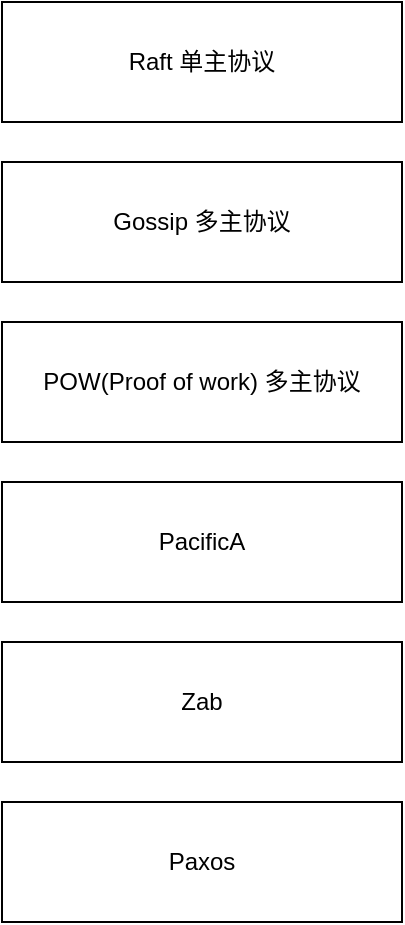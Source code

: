 <mxfile version="13.3.9" type="device" pages="8"><diagram id="0vgaTIFhdOTCu9orWpAL" name="Main"><mxGraphModel dx="946" dy="680" grid="1" gridSize="10" guides="1" tooltips="1" connect="1" arrows="1" fold="1" page="1" pageScale="1" pageWidth="1920" pageHeight="1200" math="0" shadow="0"><root><mxCell id="GtXjjQozjo1WO_rUFXe_-0"/><mxCell id="GtXjjQozjo1WO_rUFXe_-1" parent="GtXjjQozjo1WO_rUFXe_-0"/><mxCell id="4_1GRWw6-28k-W8xeUyv-0" value="Raft 单主协议" style="rounded=0;whiteSpace=wrap;html=1;" parent="GtXjjQozjo1WO_rUFXe_-1" vertex="1"><mxGeometry x="40" y="40" width="200" height="60" as="geometry"/></mxCell><mxCell id="4_1GRWw6-28k-W8xeUyv-1" value="Gossip 多主协议" style="rounded=0;whiteSpace=wrap;html=1;" parent="GtXjjQozjo1WO_rUFXe_-1" vertex="1"><mxGeometry x="40" y="120" width="200" height="60" as="geometry"/></mxCell><mxCell id="4_1GRWw6-28k-W8xeUyv-2" value="POW(Proof of work) 多主协议" style="rounded=0;whiteSpace=wrap;html=1;" parent="GtXjjQozjo1WO_rUFXe_-1" vertex="1"><mxGeometry x="40" y="200" width="200" height="60" as="geometry"/></mxCell><mxCell id="qfnNpR_p96fATtk3DdbX-0" value="PacificA" style="rounded=0;whiteSpace=wrap;html=1;" parent="GtXjjQozjo1WO_rUFXe_-1" vertex="1"><mxGeometry x="40" y="280" width="200" height="60" as="geometry"/></mxCell><mxCell id="qfnNpR_p96fATtk3DdbX-1" value="Zab" style="rounded=0;whiteSpace=wrap;html=1;" parent="GtXjjQozjo1WO_rUFXe_-1" vertex="1"><mxGeometry x="40" y="360" width="200" height="60" as="geometry"/></mxCell><mxCell id="qfnNpR_p96fATtk3DdbX-2" value="Paxos" style="rounded=0;whiteSpace=wrap;html=1;" parent="GtXjjQozjo1WO_rUFXe_-1" vertex="1"><mxGeometry x="40" y="440" width="200" height="60" as="geometry"/></mxCell></root></mxGraphModel></diagram><diagram id="TkQ1LGUDxg9vrdKpnORY" name="etcd-Raft"><mxGraphModel dx="788" dy="1220" grid="1" gridSize="10" guides="1" tooltips="1" connect="1" arrows="1" fold="1" page="1" pageScale="1" pageWidth="1920" pageHeight="1200" math="0" shadow="0"><root><mxCell id="0"/><mxCell id="1" parent="0"/><mxCell id="gB7iuApFyW72kLkSnY4T-1" value="&lt;h1&gt;&lt;p style=&quot;margin: 1.4em 0px ; color: rgb(18 , 18 , 18) ; font-family: , , &amp;#34;helvetica neue&amp;#34; , &amp;#34;pingfang sc&amp;#34; , &amp;#34;microsoft yahei&amp;#34; , &amp;#34;source han sans sc&amp;#34; , &amp;#34;noto sans cjk sc&amp;#34; , &amp;#34;wenquanyi micro hei&amp;#34; , sans-serif ; font-size: medium ; font-weight: 400 ; background-color: rgb(255 , 255 , 255)&quot;&gt;&lt;span style=&quot;font-weight: 600&quot;&gt;Raft协议-单主协议&lt;/span&gt;&lt;/p&gt;&lt;p style=&quot;margin: 1.4em 0px ; color: rgb(18 , 18 , 18) ; font-family: , , &amp;#34;helvetica neue&amp;#34; , &amp;#34;pingfang sc&amp;#34; , &amp;#34;microsoft yahei&amp;#34; , &amp;#34;source han sans sc&amp;#34; , &amp;#34;noto sans cjk sc&amp;#34; , &amp;#34;wenquanyi micro hei&amp;#34; , sans-serif ; font-size: medium ; font-weight: 400 ; background-color: rgb(255 , 255 , 255)&quot;&gt;Raft协议是斯坦福的Diego Ongaro、John Ousterhout两人于2013年提出，作者表示流行的Paxos算法难以理解，且其过于理论化致使直接应用于工程实现时出现很多困难，因此作者希望提出一个能被大众比较容易地理解接受，且易于工程实现的协议。Raft由此应运而生。不得不说，Raft作为一种易于理解，且工程上能够快速实现一个较完整的原型的算法，受到业界的广泛追捧。大量基于Raft的一致性框架层出不穷。&lt;/p&gt;&lt;/h1&gt;" style="text;html=1;spacing=5;spacingTop=-20;whiteSpace=wrap;overflow=hidden;rounded=0;fillColor=#ffffff;strokeColor=#000000;" parent="1" vertex="1"><mxGeometry x="10" y="10" width="710" height="310" as="geometry"/></mxCell></root></mxGraphModel></diagram><diagram id="HnMYBcRkE_c6YvMw0lPL" name="Gossip-Cassandra"><mxGraphModel dx="788" dy="1220" grid="1" gridSize="10" guides="1" tooltips="1" connect="1" arrows="1" fold="1" page="1" pageScale="1" pageWidth="1920" pageHeight="1200" math="0" shadow="0"><root><mxCell id="ENPx2p4DCQUfQIFFm0UV-0"/><mxCell id="ENPx2p4DCQUfQIFFm0UV-1" parent="ENPx2p4DCQUfQIFFm0UV-0"/><mxCell id="PvOSGyRFLC4-BC3cI5kx-0" value="&lt;h1&gt;&lt;span style=&quot;color: rgb(18 , 18 , 18) ; font-family: , , &amp;#34;helvetica neue&amp;#34; , &amp;#34;pingfang sc&amp;#34; , &amp;#34;microsoft yahei&amp;#34; , &amp;#34;source han sans sc&amp;#34; , &amp;#34;noto sans cjk sc&amp;#34; , &amp;#34;wenquanyi micro hei&amp;#34; , sans-serif ; font-size: medium ; background-color: rgb(255 , 255 , 255)&quot;&gt;Gossip算法-多主协议&lt;/span&gt;&lt;br&gt;&lt;/h1&gt;&lt;p style=&quot;margin: 1.4em 0px ; color: rgb(18 , 18 , 18) ; font-family: , , &amp;#34;helvetica neue&amp;#34; , &amp;#34;pingfang sc&amp;#34; , &amp;#34;microsoft yahei&amp;#34; , &amp;#34;source han sans sc&amp;#34; , &amp;#34;noto sans cjk sc&amp;#34; , &amp;#34;wenquanyi micro hei&amp;#34; , sans-serif ; font-size: medium ; background-color: rgb(255 , 255 , 255)&quot;&gt;Gossip又被称为流行病算法，它与流行病毒在人群中传播的性质类似，由初始的几个节点向周围互相传播，到后期的大规模互相传播，最终达到一致性。Gossip协议被广泛应用于P2P网络，同时一些分布式的数据库，如Redis集群的消息同步使用的也是Gossip协议，另一个重大应用是被用于比特币的交易信息和区块信息的传播&lt;br&gt;&lt;/p&gt;" style="text;html=1;spacing=5;spacingTop=-20;whiteSpace=wrap;overflow=hidden;rounded=0;fillColor=#ffffff;strokeColor=#000000;" parent="ENPx2p4DCQUfQIFFm0UV-1" vertex="1"><mxGeometry x="10" y="10" width="670" height="270" as="geometry"/></mxCell></root></mxGraphModel></diagram><diagram id="MNkQHQkQ_WtZd7nuk36v" name="Pow"><mxGraphModel dx="788" dy="1220" grid="1" gridSize="10" guides="1" tooltips="1" connect="1" arrows="1" fold="1" page="1" pageScale="1" pageWidth="1920" pageHeight="1200" math="0" shadow="0"><root><mxCell id="6fyTvGQTPHh7FZpUiTJe-0"/><mxCell id="6fyTvGQTPHh7FZpUiTJe-1" parent="6fyTvGQTPHh7FZpUiTJe-0"/><mxCell id="6fyTvGQTPHh7FZpUiTJe-2" value="&lt;h1&gt;&lt;p style=&quot;margin: 1.4em 0px ; color: rgb(18 , 18 , 18) ; font-family: , , &amp;#34;helvetica neue&amp;#34; , &amp;#34;pingfang sc&amp;#34; , &amp;#34;microsoft yahei&amp;#34; , &amp;#34;source han sans sc&amp;#34; , &amp;#34;noto sans cjk sc&amp;#34; , &amp;#34;wenquanyi micro hei&amp;#34; , sans-serif ; font-size: medium ; font-weight: 400 ; background-color: rgb(255 , 255 , 255)&quot;&gt;&lt;span style=&quot;font-weight: 600&quot;&gt;Proof-of-work（Pow）算法与比特币&amp;nbsp; -&amp;nbsp; 多主协议&lt;/span&gt;&lt;/p&gt;&lt;p style=&quot;margin: 1.4em 0px ; color: rgb(18 , 18 , 18) ; font-family: , , &amp;#34;helvetica neue&amp;#34; , &amp;#34;pingfang sc&amp;#34; , &amp;#34;microsoft yahei&amp;#34; , &amp;#34;source han sans sc&amp;#34; , &amp;#34;noto sans cjk sc&amp;#34; , &amp;#34;wenquanyi micro hei&amp;#34; , sans-serif ; font-size: medium ; font-weight: 400 ; background-color: rgb(255 , 255 , 255)&quot;&gt;Proof-of-work算法又被称为Pow算法，其实从这个算法的名称中我们能对它实现的功能窥见一二，工作量证明算法，那是否意味着工作量较大的某一个节点能够获得主动权呢？事实也是类似这个原理，大量的节点参与竞争，通过自身的工作量大小来证明自己的能力，最终能力最大的节点获得优胜，其他节点的信息需要与该节点统一。Pow最为人所熟知的应用是比特币。&lt;/p&gt;&lt;/h1&gt;" style="text;html=1;spacing=5;spacingTop=-20;whiteSpace=wrap;overflow=hidden;rounded=0;align=left;fillColor=#ffffff;strokeColor=#000000;" parent="6fyTvGQTPHh7FZpUiTJe-1" vertex="1"><mxGeometry x="10" y="10" width="790" height="350" as="geometry"/></mxCell></root></mxGraphModel></diagram><diagram id="EmMORkjSdlmiscl1oZnm" name="PacificA-Kafka"><mxGraphModel dx="788" dy="1220" grid="1" gridSize="10" guides="1" tooltips="1" connect="1" arrows="1" fold="1" page="1" pageScale="1" pageWidth="1920" pageHeight="1200" math="0" shadow="0"><root><mxCell id="xx9QLvB68reBo1KGg0W9-0"/><mxCell id="xx9QLvB68reBo1KGg0W9-1" parent="xx9QLvB68reBo1KGg0W9-0"/></root></mxGraphModel></diagram><diagram id="Crsh6K94WWSkkPrzUl3D" name="zab-zookeeper"><mxGraphModel dx="946" dy="680" grid="1" gridSize="10" guides="1" tooltips="1" connect="1" arrows="1" fold="1" page="1" pageScale="1" pageWidth="1920" pageHeight="1200" math="0" shadow="0"><root><mxCell id="Z74F2UcSUs9GUFp38jYx-0"/><mxCell id="Z74F2UcSUs9GUFp38jYx-1" parent="Z74F2UcSUs9GUFp38jYx-0"/><mxCell id="M0pOhsV2VG5yBsDfRy6N-0" value="&lt;h1&gt;&lt;span style=&quot;color: rgb(34 , 34 , 34) ; font-family: &amp;#34;microsoft yahei&amp;#34; , &amp;#34;lato&amp;#34; , &amp;#34;pingfang sc&amp;#34; , sans-serif ; font-size: 17.05px ; font-weight: 400 ; letter-spacing: 0.256px ; background-color: rgba(255 , 255 , 255 , 0.9)&quot;&gt;ZAB 协议 ( Zookeeper Atomic Broadcast) 原子广播协议：&lt;/span&gt;&lt;/h1&gt;&lt;h1 style=&quot;font-size: 14px&quot;&gt;&lt;span style=&quot;color: rgb(34 , 34 , 34) ; font-family: &amp;#34;microsoft yahei&amp;#34; , &amp;#34;lato&amp;#34; , &amp;#34;pingfang sc&amp;#34; , sans-serif ; font-weight: 400 ; letter-spacing: 0.256px ; background-color: rgba(255 , 255 , 255 , 0.9)&quot;&gt;保证了发给各副本的消息顺序相同&lt;/span&gt;&lt;br style=&quot;padding: 0px ; margin: 0px ; color: rgb(34 , 34 , 34) ; font-family: &amp;#34;microsoft yahei&amp;#34; , &amp;#34;lato&amp;#34; , &amp;#34;pingfang sc&amp;#34; , sans-serif ; font-weight: 400 ; letter-spacing: 0.256px ; background-color: rgba(255 , 255 , 255 , 0.9)&quot;&gt;&lt;span style=&quot;color: rgb(34 , 34 , 34) ; font-family: &amp;#34;microsoft yahei&amp;#34; , &amp;#34;lato&amp;#34; , &amp;#34;pingfang sc&amp;#34; , sans-serif ; font-weight: 400 ; letter-spacing: 0.256px ; background-color: rgba(255 , 255 , 255 , 0.9)&quot;&gt;定义：原子广播协议 ZAB 是一致性协议，Zookeeper 把其作为数据一致性的算法。ZAB 是在 Paxos 算法基础上进行扩展而来的。Zookeeper 使用单一主进程 Leader用于处理客户端所有事务请求，采用 ZAB 协议将服务器状态以事务形式广播到所有 Follower 上，由于事务间可能存在着依赖关系，ZAB协议保证 Leader 广播的变更序列被顺序的处理，一个状态被处理那么它所依赖的状态也已经提前被处理&lt;/span&gt;&lt;br style=&quot;padding: 0px ; margin: 0px ; color: rgb(34 , 34 , 34) ; font-family: &amp;#34;microsoft yahei&amp;#34; , &amp;#34;lato&amp;#34; , &amp;#34;pingfang sc&amp;#34; , sans-serif ; font-weight: 400 ; letter-spacing: 0.256px ; background-color: rgba(255 , 255 , 255 , 0.9)&quot;&gt;&lt;span style=&quot;color: rgb(34 , 34 , 34) ; font-family: &amp;#34;microsoft yahei&amp;#34; , &amp;#34;lato&amp;#34; , &amp;#34;pingfang sc&amp;#34; , sans-serif ; font-weight: 400 ; letter-spacing: 0.256px ; background-color: rgba(255 , 255 , 255 , 0.9)&quot;&gt;核心思想：保证任意时刻只有一个节点是Leader，所有更新事务由Leader发起去更新所有副本 Follower，更新时用的是 两段提交协议，只要多数节点 prepare 成功，就通知他们commit。各个follower 要按当初 leader 让他们 prepare 的顺序来 apply 事务&lt;/span&gt;&lt;br&gt;&lt;/h1&gt;" style="text;html=1;spacing=5;spacingTop=-20;whiteSpace=wrap;overflow=hidden;rounded=0;fillColor=#ffffff;strokeColor=#000000;" parent="Z74F2UcSUs9GUFp38jYx-1" vertex="1"><mxGeometry x="10" y="10" width="670" height="270" as="geometry"/></mxCell></root></mxGraphModel></diagram><diagram id="NlYeZEFk4oPq6L9p086X" name="Paxos-Chubby"><mxGraphModel dx="786" dy="1220" grid="1" gridSize="10" guides="1" tooltips="1" connect="1" arrows="1" fold="1" page="1" pageScale="1" pageWidth="1920" pageHeight="1200" math="0" shadow="0"><root><mxCell id="6552fliOTWKF26MYvkwH-0"/><mxCell id="6552fliOTWKF26MYvkwH-1" parent="6552fliOTWKF26MYvkwH-0"/><mxCell id="w1GlxpZrTlvIbTwMJg_z-0" value="&lt;h1&gt;Paxos-单主协议&lt;/h1&gt;&lt;p&gt;&lt;br&gt;&lt;/p&gt;" style="text;html=1;spacing=5;spacingTop=-20;whiteSpace=wrap;overflow=hidden;rounded=0;fillColor=#ffffff;strokeColor=#000000;" parent="6552fliOTWKF26MYvkwH-1" vertex="1"><mxGeometry x="10" y="10" width="790" height="350" as="geometry"/></mxCell></root></mxGraphModel></diagram><diagram id="7JehL861PT8GI_QroYUG" name="zen discovery-ES"><mxGraphModel dx="946" dy="680" grid="1" gridSize="10" guides="1" tooltips="1" connect="1" arrows="1" fold="1" page="1" pageScale="1" pageWidth="827" pageHeight="1169" math="0" shadow="0"><root><mxCell id="GocLGtOd_jUfQmQEgsvR-0"/><mxCell id="GocLGtOd_jUfQmQEgsvR-1" parent="GocLGtOd_jUfQmQEgsvR-0"/></root></mxGraphModel></diagram></mxfile>